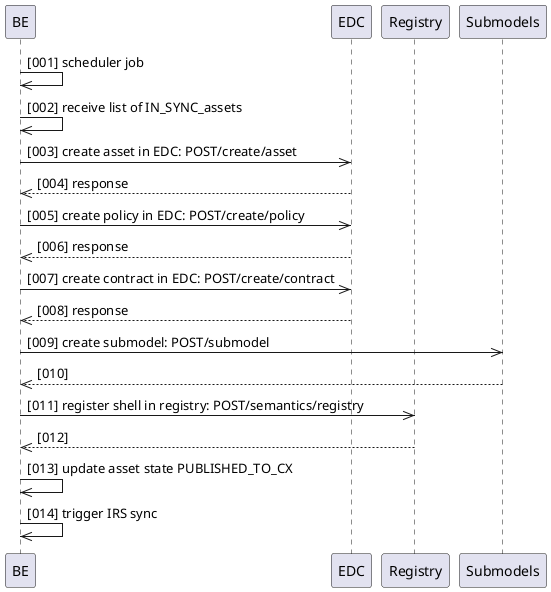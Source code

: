 @startuml
participant BE
participant EDC
participant Registry
participant Submodels

BE ->> BE: [001] scheduler job
BE ->> BE: [002] receive list of IN_SYNC_assets
BE ->> EDC: [003] create asset in EDC: POST/create/asset
EDC -->> BE: [004] response
BE ->> EDC: [005] create policy in EDC: POST/create/policy
EDC -->> BE: [006] response
BE ->> EDC: [007] create contract in EDC: POST/create/contract
EDC -->> BE: [008] response
BE ->> Submodels: [009] create submodel: POST/submodel
Submodels -->> BE: [010]
BE ->> Registry: [011] register shell in registry: POST/semantics/registry
Registry -->> BE: [012]
BE ->> BE: [013] update asset state PUBLISHED_TO_CX
BE ->> BE: [014] trigger IRS sync
@enduml
